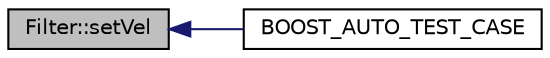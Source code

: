 digraph "Filter::setVel"
{
  edge [fontname="Helvetica",fontsize="10",labelfontname="Helvetica",labelfontsize="10"];
  node [fontname="Helvetica",fontsize="10",shape=record];
  rankdir="LR";
  Node11 [label="Filter::setVel",height=0.2,width=0.4,color="black", fillcolor="grey75", style="filled", fontcolor="black"];
  Node11 -> Node12 [dir="back",color="midnightblue",fontsize="10",style="solid"];
  Node12 [label="BOOST_AUTO_TEST_CASE",height=0.2,width=0.4,color="black", fillcolor="white", style="filled",URL="$test_8cpp.html#aa343b52c4028a78aa01b662aebc8ba2c"];
}
